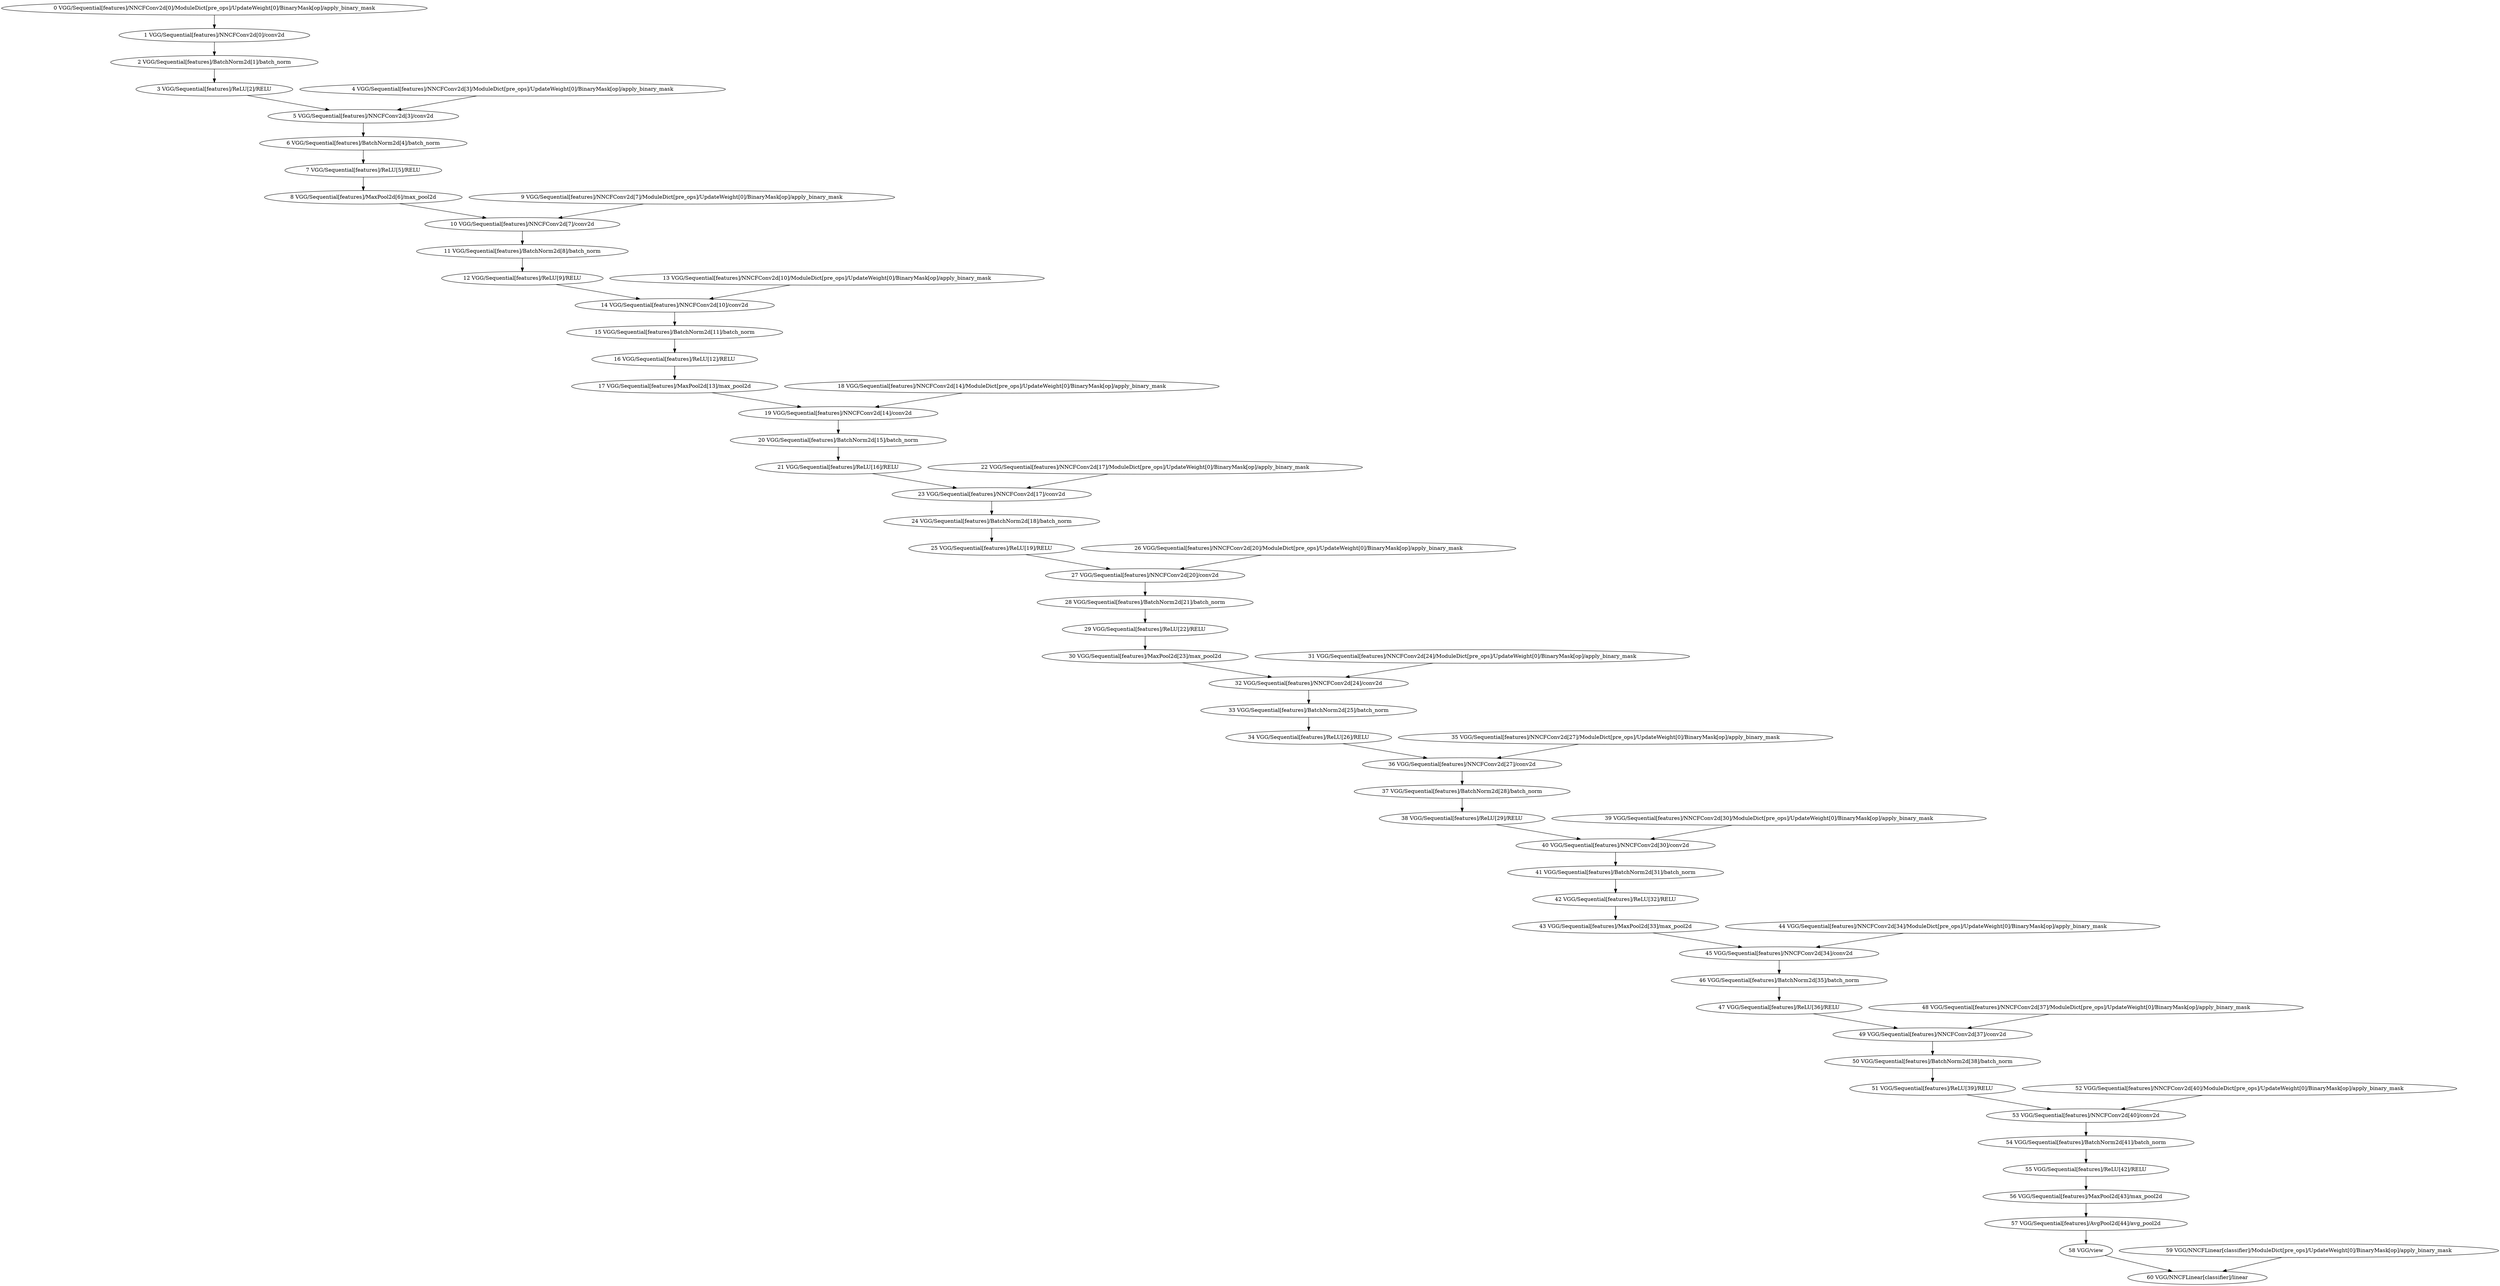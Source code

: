strict digraph  {
"0 VGG/Sequential[features]/NNCFConv2d[0]/ModuleDict[pre_ops]/UpdateWeight[0]/BinaryMask[op]/apply_binary_mask" [id=0, scope="VGG/Sequential[features]/NNCFConv2d[0]/ModuleDict[pre_ops]/UpdateWeight[0]/BinaryMask[op]", type=apply_binary_mask];
"1 VGG/Sequential[features]/NNCFConv2d[0]/conv2d" [id=1, scope="VGG/Sequential[features]/NNCFConv2d[0]", type=conv2d];
"2 VGG/Sequential[features]/BatchNorm2d[1]/batch_norm" [id=2, scope="VGG/Sequential[features]/BatchNorm2d[1]", type=batch_norm];
"3 VGG/Sequential[features]/ReLU[2]/RELU" [id=3, scope="VGG/Sequential[features]/ReLU[2]", type=RELU];
"4 VGG/Sequential[features]/NNCFConv2d[3]/ModuleDict[pre_ops]/UpdateWeight[0]/BinaryMask[op]/apply_binary_mask" [id=4, scope="VGG/Sequential[features]/NNCFConv2d[3]/ModuleDict[pre_ops]/UpdateWeight[0]/BinaryMask[op]", type=apply_binary_mask];
"5 VGG/Sequential[features]/NNCFConv2d[3]/conv2d" [id=5, scope="VGG/Sequential[features]/NNCFConv2d[3]", type=conv2d];
"6 VGG/Sequential[features]/BatchNorm2d[4]/batch_norm" [id=6, scope="VGG/Sequential[features]/BatchNorm2d[4]", type=batch_norm];
"7 VGG/Sequential[features]/ReLU[5]/RELU" [id=7, scope="VGG/Sequential[features]/ReLU[5]", type=RELU];
"8 VGG/Sequential[features]/MaxPool2d[6]/max_pool2d" [id=8, scope="VGG/Sequential[features]/MaxPool2d[6]", type=max_pool2d];
"9 VGG/Sequential[features]/NNCFConv2d[7]/ModuleDict[pre_ops]/UpdateWeight[0]/BinaryMask[op]/apply_binary_mask" [id=9, scope="VGG/Sequential[features]/NNCFConv2d[7]/ModuleDict[pre_ops]/UpdateWeight[0]/BinaryMask[op]", type=apply_binary_mask];
"10 VGG/Sequential[features]/NNCFConv2d[7]/conv2d" [id=10, scope="VGG/Sequential[features]/NNCFConv2d[7]", type=conv2d];
"11 VGG/Sequential[features]/BatchNorm2d[8]/batch_norm" [id=11, scope="VGG/Sequential[features]/BatchNorm2d[8]", type=batch_norm];
"12 VGG/Sequential[features]/ReLU[9]/RELU" [id=12, scope="VGG/Sequential[features]/ReLU[9]", type=RELU];
"13 VGG/Sequential[features]/NNCFConv2d[10]/ModuleDict[pre_ops]/UpdateWeight[0]/BinaryMask[op]/apply_binary_mask" [id=13, scope="VGG/Sequential[features]/NNCFConv2d[10]/ModuleDict[pre_ops]/UpdateWeight[0]/BinaryMask[op]", type=apply_binary_mask];
"14 VGG/Sequential[features]/NNCFConv2d[10]/conv2d" [id=14, scope="VGG/Sequential[features]/NNCFConv2d[10]", type=conv2d];
"15 VGG/Sequential[features]/BatchNorm2d[11]/batch_norm" [id=15, scope="VGG/Sequential[features]/BatchNorm2d[11]", type=batch_norm];
"16 VGG/Sequential[features]/ReLU[12]/RELU" [id=16, scope="VGG/Sequential[features]/ReLU[12]", type=RELU];
"17 VGG/Sequential[features]/MaxPool2d[13]/max_pool2d" [id=17, scope="VGG/Sequential[features]/MaxPool2d[13]", type=max_pool2d];
"18 VGG/Sequential[features]/NNCFConv2d[14]/ModuleDict[pre_ops]/UpdateWeight[0]/BinaryMask[op]/apply_binary_mask" [id=18, scope="VGG/Sequential[features]/NNCFConv2d[14]/ModuleDict[pre_ops]/UpdateWeight[0]/BinaryMask[op]", type=apply_binary_mask];
"19 VGG/Sequential[features]/NNCFConv2d[14]/conv2d" [id=19, scope="VGG/Sequential[features]/NNCFConv2d[14]", type=conv2d];
"20 VGG/Sequential[features]/BatchNorm2d[15]/batch_norm" [id=20, scope="VGG/Sequential[features]/BatchNorm2d[15]", type=batch_norm];
"21 VGG/Sequential[features]/ReLU[16]/RELU" [id=21, scope="VGG/Sequential[features]/ReLU[16]", type=RELU];
"22 VGG/Sequential[features]/NNCFConv2d[17]/ModuleDict[pre_ops]/UpdateWeight[0]/BinaryMask[op]/apply_binary_mask" [id=22, scope="VGG/Sequential[features]/NNCFConv2d[17]/ModuleDict[pre_ops]/UpdateWeight[0]/BinaryMask[op]", type=apply_binary_mask];
"23 VGG/Sequential[features]/NNCFConv2d[17]/conv2d" [id=23, scope="VGG/Sequential[features]/NNCFConv2d[17]", type=conv2d];
"24 VGG/Sequential[features]/BatchNorm2d[18]/batch_norm" [id=24, scope="VGG/Sequential[features]/BatchNorm2d[18]", type=batch_norm];
"25 VGG/Sequential[features]/ReLU[19]/RELU" [id=25, scope="VGG/Sequential[features]/ReLU[19]", type=RELU];
"26 VGG/Sequential[features]/NNCFConv2d[20]/ModuleDict[pre_ops]/UpdateWeight[0]/BinaryMask[op]/apply_binary_mask" [id=26, scope="VGG/Sequential[features]/NNCFConv2d[20]/ModuleDict[pre_ops]/UpdateWeight[0]/BinaryMask[op]", type=apply_binary_mask];
"27 VGG/Sequential[features]/NNCFConv2d[20]/conv2d" [id=27, scope="VGG/Sequential[features]/NNCFConv2d[20]", type=conv2d];
"28 VGG/Sequential[features]/BatchNorm2d[21]/batch_norm" [id=28, scope="VGG/Sequential[features]/BatchNorm2d[21]", type=batch_norm];
"29 VGG/Sequential[features]/ReLU[22]/RELU" [id=29, scope="VGG/Sequential[features]/ReLU[22]", type=RELU];
"30 VGG/Sequential[features]/MaxPool2d[23]/max_pool2d" [id=30, scope="VGG/Sequential[features]/MaxPool2d[23]", type=max_pool2d];
"31 VGG/Sequential[features]/NNCFConv2d[24]/ModuleDict[pre_ops]/UpdateWeight[0]/BinaryMask[op]/apply_binary_mask" [id=31, scope="VGG/Sequential[features]/NNCFConv2d[24]/ModuleDict[pre_ops]/UpdateWeight[0]/BinaryMask[op]", type=apply_binary_mask];
"32 VGG/Sequential[features]/NNCFConv2d[24]/conv2d" [id=32, scope="VGG/Sequential[features]/NNCFConv2d[24]", type=conv2d];
"33 VGG/Sequential[features]/BatchNorm2d[25]/batch_norm" [id=33, scope="VGG/Sequential[features]/BatchNorm2d[25]", type=batch_norm];
"34 VGG/Sequential[features]/ReLU[26]/RELU" [id=34, scope="VGG/Sequential[features]/ReLU[26]", type=RELU];
"35 VGG/Sequential[features]/NNCFConv2d[27]/ModuleDict[pre_ops]/UpdateWeight[0]/BinaryMask[op]/apply_binary_mask" [id=35, scope="VGG/Sequential[features]/NNCFConv2d[27]/ModuleDict[pre_ops]/UpdateWeight[0]/BinaryMask[op]", type=apply_binary_mask];
"36 VGG/Sequential[features]/NNCFConv2d[27]/conv2d" [id=36, scope="VGG/Sequential[features]/NNCFConv2d[27]", type=conv2d];
"37 VGG/Sequential[features]/BatchNorm2d[28]/batch_norm" [id=37, scope="VGG/Sequential[features]/BatchNorm2d[28]", type=batch_norm];
"38 VGG/Sequential[features]/ReLU[29]/RELU" [id=38, scope="VGG/Sequential[features]/ReLU[29]", type=RELU];
"39 VGG/Sequential[features]/NNCFConv2d[30]/ModuleDict[pre_ops]/UpdateWeight[0]/BinaryMask[op]/apply_binary_mask" [id=39, scope="VGG/Sequential[features]/NNCFConv2d[30]/ModuleDict[pre_ops]/UpdateWeight[0]/BinaryMask[op]", type=apply_binary_mask];
"40 VGG/Sequential[features]/NNCFConv2d[30]/conv2d" [id=40, scope="VGG/Sequential[features]/NNCFConv2d[30]", type=conv2d];
"41 VGG/Sequential[features]/BatchNorm2d[31]/batch_norm" [id=41, scope="VGG/Sequential[features]/BatchNorm2d[31]", type=batch_norm];
"42 VGG/Sequential[features]/ReLU[32]/RELU" [id=42, scope="VGG/Sequential[features]/ReLU[32]", type=RELU];
"43 VGG/Sequential[features]/MaxPool2d[33]/max_pool2d" [id=43, scope="VGG/Sequential[features]/MaxPool2d[33]", type=max_pool2d];
"44 VGG/Sequential[features]/NNCFConv2d[34]/ModuleDict[pre_ops]/UpdateWeight[0]/BinaryMask[op]/apply_binary_mask" [id=44, scope="VGG/Sequential[features]/NNCFConv2d[34]/ModuleDict[pre_ops]/UpdateWeight[0]/BinaryMask[op]", type=apply_binary_mask];
"45 VGG/Sequential[features]/NNCFConv2d[34]/conv2d" [id=45, scope="VGG/Sequential[features]/NNCFConv2d[34]", type=conv2d];
"46 VGG/Sequential[features]/BatchNorm2d[35]/batch_norm" [id=46, scope="VGG/Sequential[features]/BatchNorm2d[35]", type=batch_norm];
"47 VGG/Sequential[features]/ReLU[36]/RELU" [id=47, scope="VGG/Sequential[features]/ReLU[36]", type=RELU];
"48 VGG/Sequential[features]/NNCFConv2d[37]/ModuleDict[pre_ops]/UpdateWeight[0]/BinaryMask[op]/apply_binary_mask" [id=48, scope="VGG/Sequential[features]/NNCFConv2d[37]/ModuleDict[pre_ops]/UpdateWeight[0]/BinaryMask[op]", type=apply_binary_mask];
"49 VGG/Sequential[features]/NNCFConv2d[37]/conv2d" [id=49, scope="VGG/Sequential[features]/NNCFConv2d[37]", type=conv2d];
"50 VGG/Sequential[features]/BatchNorm2d[38]/batch_norm" [id=50, scope="VGG/Sequential[features]/BatchNorm2d[38]", type=batch_norm];
"51 VGG/Sequential[features]/ReLU[39]/RELU" [id=51, scope="VGG/Sequential[features]/ReLU[39]", type=RELU];
"52 VGG/Sequential[features]/NNCFConv2d[40]/ModuleDict[pre_ops]/UpdateWeight[0]/BinaryMask[op]/apply_binary_mask" [id=52, scope="VGG/Sequential[features]/NNCFConv2d[40]/ModuleDict[pre_ops]/UpdateWeight[0]/BinaryMask[op]", type=apply_binary_mask];
"53 VGG/Sequential[features]/NNCFConv2d[40]/conv2d" [id=53, scope="VGG/Sequential[features]/NNCFConv2d[40]", type=conv2d];
"54 VGG/Sequential[features]/BatchNorm2d[41]/batch_norm" [id=54, scope="VGG/Sequential[features]/BatchNorm2d[41]", type=batch_norm];
"55 VGG/Sequential[features]/ReLU[42]/RELU" [id=55, scope="VGG/Sequential[features]/ReLU[42]", type=RELU];
"56 VGG/Sequential[features]/MaxPool2d[43]/max_pool2d" [id=56, scope="VGG/Sequential[features]/MaxPool2d[43]", type=max_pool2d];
"57 VGG/Sequential[features]/AvgPool2d[44]/avg_pool2d" [id=57, scope="VGG/Sequential[features]/AvgPool2d[44]", type=avg_pool2d];
"58 VGG/view" [id=58, scope=VGG, type=view];
"59 VGG/NNCFLinear[classifier]/ModuleDict[pre_ops]/UpdateWeight[0]/BinaryMask[op]/apply_binary_mask" [id=59, scope="VGG/NNCFLinear[classifier]/ModuleDict[pre_ops]/UpdateWeight[0]/BinaryMask[op]", type=apply_binary_mask];
"60 VGG/NNCFLinear[classifier]/linear" [id=60, scope="VGG/NNCFLinear[classifier]", type=linear];
"0 VGG/Sequential[features]/NNCFConv2d[0]/ModuleDict[pre_ops]/UpdateWeight[0]/BinaryMask[op]/apply_binary_mask" -> "1 VGG/Sequential[features]/NNCFConv2d[0]/conv2d";
"1 VGG/Sequential[features]/NNCFConv2d[0]/conv2d" -> "2 VGG/Sequential[features]/BatchNorm2d[1]/batch_norm";
"2 VGG/Sequential[features]/BatchNorm2d[1]/batch_norm" -> "3 VGG/Sequential[features]/ReLU[2]/RELU";
"3 VGG/Sequential[features]/ReLU[2]/RELU" -> "5 VGG/Sequential[features]/NNCFConv2d[3]/conv2d";
"4 VGG/Sequential[features]/NNCFConv2d[3]/ModuleDict[pre_ops]/UpdateWeight[0]/BinaryMask[op]/apply_binary_mask" -> "5 VGG/Sequential[features]/NNCFConv2d[3]/conv2d";
"5 VGG/Sequential[features]/NNCFConv2d[3]/conv2d" -> "6 VGG/Sequential[features]/BatchNorm2d[4]/batch_norm";
"6 VGG/Sequential[features]/BatchNorm2d[4]/batch_norm" -> "7 VGG/Sequential[features]/ReLU[5]/RELU";
"7 VGG/Sequential[features]/ReLU[5]/RELU" -> "8 VGG/Sequential[features]/MaxPool2d[6]/max_pool2d";
"8 VGG/Sequential[features]/MaxPool2d[6]/max_pool2d" -> "10 VGG/Sequential[features]/NNCFConv2d[7]/conv2d";
"9 VGG/Sequential[features]/NNCFConv2d[7]/ModuleDict[pre_ops]/UpdateWeight[0]/BinaryMask[op]/apply_binary_mask" -> "10 VGG/Sequential[features]/NNCFConv2d[7]/conv2d";
"10 VGG/Sequential[features]/NNCFConv2d[7]/conv2d" -> "11 VGG/Sequential[features]/BatchNorm2d[8]/batch_norm";
"11 VGG/Sequential[features]/BatchNorm2d[8]/batch_norm" -> "12 VGG/Sequential[features]/ReLU[9]/RELU";
"12 VGG/Sequential[features]/ReLU[9]/RELU" -> "14 VGG/Sequential[features]/NNCFConv2d[10]/conv2d";
"13 VGG/Sequential[features]/NNCFConv2d[10]/ModuleDict[pre_ops]/UpdateWeight[0]/BinaryMask[op]/apply_binary_mask" -> "14 VGG/Sequential[features]/NNCFConv2d[10]/conv2d";
"14 VGG/Sequential[features]/NNCFConv2d[10]/conv2d" -> "15 VGG/Sequential[features]/BatchNorm2d[11]/batch_norm";
"15 VGG/Sequential[features]/BatchNorm2d[11]/batch_norm" -> "16 VGG/Sequential[features]/ReLU[12]/RELU";
"16 VGG/Sequential[features]/ReLU[12]/RELU" -> "17 VGG/Sequential[features]/MaxPool2d[13]/max_pool2d";
"17 VGG/Sequential[features]/MaxPool2d[13]/max_pool2d" -> "19 VGG/Sequential[features]/NNCFConv2d[14]/conv2d";
"18 VGG/Sequential[features]/NNCFConv2d[14]/ModuleDict[pre_ops]/UpdateWeight[0]/BinaryMask[op]/apply_binary_mask" -> "19 VGG/Sequential[features]/NNCFConv2d[14]/conv2d";
"19 VGG/Sequential[features]/NNCFConv2d[14]/conv2d" -> "20 VGG/Sequential[features]/BatchNorm2d[15]/batch_norm";
"20 VGG/Sequential[features]/BatchNorm2d[15]/batch_norm" -> "21 VGG/Sequential[features]/ReLU[16]/RELU";
"21 VGG/Sequential[features]/ReLU[16]/RELU" -> "23 VGG/Sequential[features]/NNCFConv2d[17]/conv2d";
"22 VGG/Sequential[features]/NNCFConv2d[17]/ModuleDict[pre_ops]/UpdateWeight[0]/BinaryMask[op]/apply_binary_mask" -> "23 VGG/Sequential[features]/NNCFConv2d[17]/conv2d";
"23 VGG/Sequential[features]/NNCFConv2d[17]/conv2d" -> "24 VGG/Sequential[features]/BatchNorm2d[18]/batch_norm";
"24 VGG/Sequential[features]/BatchNorm2d[18]/batch_norm" -> "25 VGG/Sequential[features]/ReLU[19]/RELU";
"25 VGG/Sequential[features]/ReLU[19]/RELU" -> "27 VGG/Sequential[features]/NNCFConv2d[20]/conv2d";
"26 VGG/Sequential[features]/NNCFConv2d[20]/ModuleDict[pre_ops]/UpdateWeight[0]/BinaryMask[op]/apply_binary_mask" -> "27 VGG/Sequential[features]/NNCFConv2d[20]/conv2d";
"27 VGG/Sequential[features]/NNCFConv2d[20]/conv2d" -> "28 VGG/Sequential[features]/BatchNorm2d[21]/batch_norm";
"28 VGG/Sequential[features]/BatchNorm2d[21]/batch_norm" -> "29 VGG/Sequential[features]/ReLU[22]/RELU";
"29 VGG/Sequential[features]/ReLU[22]/RELU" -> "30 VGG/Sequential[features]/MaxPool2d[23]/max_pool2d";
"30 VGG/Sequential[features]/MaxPool2d[23]/max_pool2d" -> "32 VGG/Sequential[features]/NNCFConv2d[24]/conv2d";
"31 VGG/Sequential[features]/NNCFConv2d[24]/ModuleDict[pre_ops]/UpdateWeight[0]/BinaryMask[op]/apply_binary_mask" -> "32 VGG/Sequential[features]/NNCFConv2d[24]/conv2d";
"32 VGG/Sequential[features]/NNCFConv2d[24]/conv2d" -> "33 VGG/Sequential[features]/BatchNorm2d[25]/batch_norm";
"33 VGG/Sequential[features]/BatchNorm2d[25]/batch_norm" -> "34 VGG/Sequential[features]/ReLU[26]/RELU";
"34 VGG/Sequential[features]/ReLU[26]/RELU" -> "36 VGG/Sequential[features]/NNCFConv2d[27]/conv2d";
"35 VGG/Sequential[features]/NNCFConv2d[27]/ModuleDict[pre_ops]/UpdateWeight[0]/BinaryMask[op]/apply_binary_mask" -> "36 VGG/Sequential[features]/NNCFConv2d[27]/conv2d";
"36 VGG/Sequential[features]/NNCFConv2d[27]/conv2d" -> "37 VGG/Sequential[features]/BatchNorm2d[28]/batch_norm";
"37 VGG/Sequential[features]/BatchNorm2d[28]/batch_norm" -> "38 VGG/Sequential[features]/ReLU[29]/RELU";
"38 VGG/Sequential[features]/ReLU[29]/RELU" -> "40 VGG/Sequential[features]/NNCFConv2d[30]/conv2d";
"39 VGG/Sequential[features]/NNCFConv2d[30]/ModuleDict[pre_ops]/UpdateWeight[0]/BinaryMask[op]/apply_binary_mask" -> "40 VGG/Sequential[features]/NNCFConv2d[30]/conv2d";
"40 VGG/Sequential[features]/NNCFConv2d[30]/conv2d" -> "41 VGG/Sequential[features]/BatchNorm2d[31]/batch_norm";
"41 VGG/Sequential[features]/BatchNorm2d[31]/batch_norm" -> "42 VGG/Sequential[features]/ReLU[32]/RELU";
"42 VGG/Sequential[features]/ReLU[32]/RELU" -> "43 VGG/Sequential[features]/MaxPool2d[33]/max_pool2d";
"43 VGG/Sequential[features]/MaxPool2d[33]/max_pool2d" -> "45 VGG/Sequential[features]/NNCFConv2d[34]/conv2d";
"44 VGG/Sequential[features]/NNCFConv2d[34]/ModuleDict[pre_ops]/UpdateWeight[0]/BinaryMask[op]/apply_binary_mask" -> "45 VGG/Sequential[features]/NNCFConv2d[34]/conv2d";
"45 VGG/Sequential[features]/NNCFConv2d[34]/conv2d" -> "46 VGG/Sequential[features]/BatchNorm2d[35]/batch_norm";
"46 VGG/Sequential[features]/BatchNorm2d[35]/batch_norm" -> "47 VGG/Sequential[features]/ReLU[36]/RELU";
"47 VGG/Sequential[features]/ReLU[36]/RELU" -> "49 VGG/Sequential[features]/NNCFConv2d[37]/conv2d";
"48 VGG/Sequential[features]/NNCFConv2d[37]/ModuleDict[pre_ops]/UpdateWeight[0]/BinaryMask[op]/apply_binary_mask" -> "49 VGG/Sequential[features]/NNCFConv2d[37]/conv2d";
"49 VGG/Sequential[features]/NNCFConv2d[37]/conv2d" -> "50 VGG/Sequential[features]/BatchNorm2d[38]/batch_norm";
"50 VGG/Sequential[features]/BatchNorm2d[38]/batch_norm" -> "51 VGG/Sequential[features]/ReLU[39]/RELU";
"51 VGG/Sequential[features]/ReLU[39]/RELU" -> "53 VGG/Sequential[features]/NNCFConv2d[40]/conv2d";
"52 VGG/Sequential[features]/NNCFConv2d[40]/ModuleDict[pre_ops]/UpdateWeight[0]/BinaryMask[op]/apply_binary_mask" -> "53 VGG/Sequential[features]/NNCFConv2d[40]/conv2d";
"53 VGG/Sequential[features]/NNCFConv2d[40]/conv2d" -> "54 VGG/Sequential[features]/BatchNorm2d[41]/batch_norm";
"54 VGG/Sequential[features]/BatchNorm2d[41]/batch_norm" -> "55 VGG/Sequential[features]/ReLU[42]/RELU";
"55 VGG/Sequential[features]/ReLU[42]/RELU" -> "56 VGG/Sequential[features]/MaxPool2d[43]/max_pool2d";
"56 VGG/Sequential[features]/MaxPool2d[43]/max_pool2d" -> "57 VGG/Sequential[features]/AvgPool2d[44]/avg_pool2d";
"57 VGG/Sequential[features]/AvgPool2d[44]/avg_pool2d" -> "58 VGG/view";
"58 VGG/view" -> "60 VGG/NNCFLinear[classifier]/linear";
"59 VGG/NNCFLinear[classifier]/ModuleDict[pre_ops]/UpdateWeight[0]/BinaryMask[op]/apply_binary_mask" -> "60 VGG/NNCFLinear[classifier]/linear";
}
